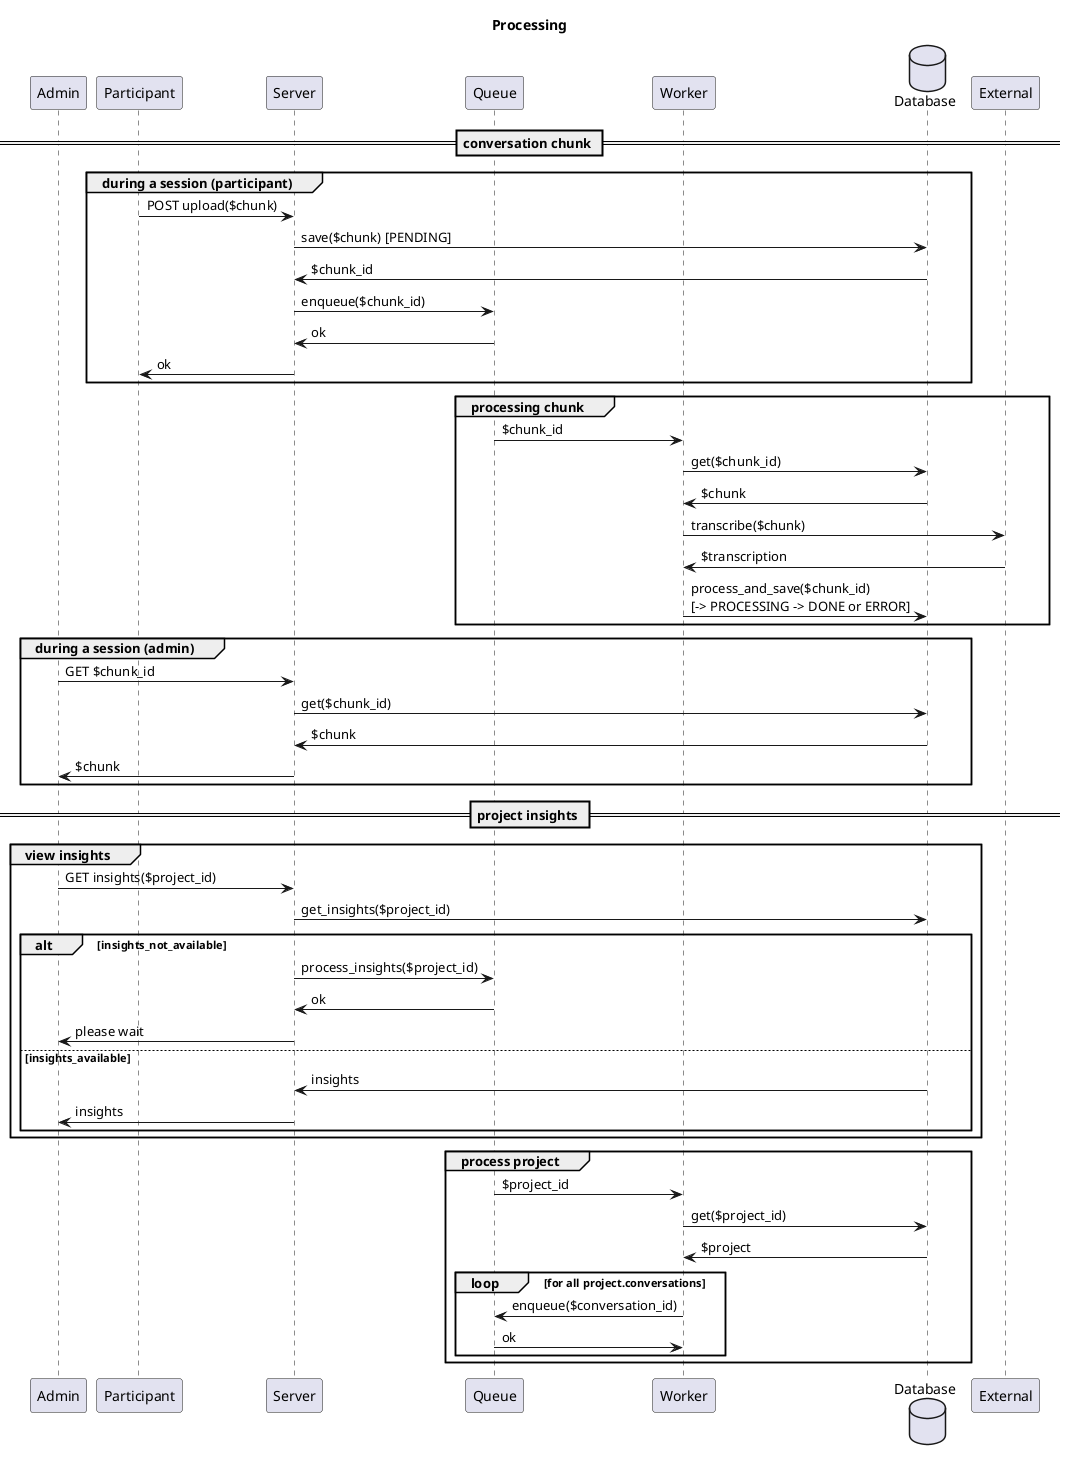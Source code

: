 @startuml Conversation Chunk

title Processing

participant "Admin" as A
participant "Participant" as P
participant "Server" as S
participant "Queue" as Q
participant "Worker" as W
database "Database" as D
participant "External" as E

== conversation chunk ==
group during a session (participant)
    P -> S: POST upload($chunk)

    S -> D: save($chunk) [PENDING]
    D -> S: $chunk_id
    S -> Q: enqueue($chunk_id)
    Q -> S: ok
    S -> P: ok
end

group processing chunk
    Q -> W: $chunk_id
    W -> D: get($chunk_id)
    D -> W: $chunk
    W -> E: transcribe($chunk)
    E -> W: $transcription
    W -> D: process_and_save($chunk_id)\n[-> PROCESSING -> DONE or ERROR]

end

group during a session (admin)
    A -> S: GET $chunk_id
    S -> D: get($chunk_id)
    D -> S: $chunk
    S -> A: $chunk
end

== project insights == 

group view insights
    A -> S: GET insights($project_id)
    S -> D: get_insights($project_id)
    alt insights_not_available
        S -> Q: process_insights($project_id)
        Q -> S: ok
        S -> A: please wait
    else insights_available 
        D -> S: insights
        S -> A: insights
    end alt
end

group process project
    Q -> W: $project_id
    W -> D: get($project_id)
    D -> W: $project
    loop for all project.conversations
        W -> Q: enqueue($conversation_id)
        Q -> W: ok
    end
end

@enduml